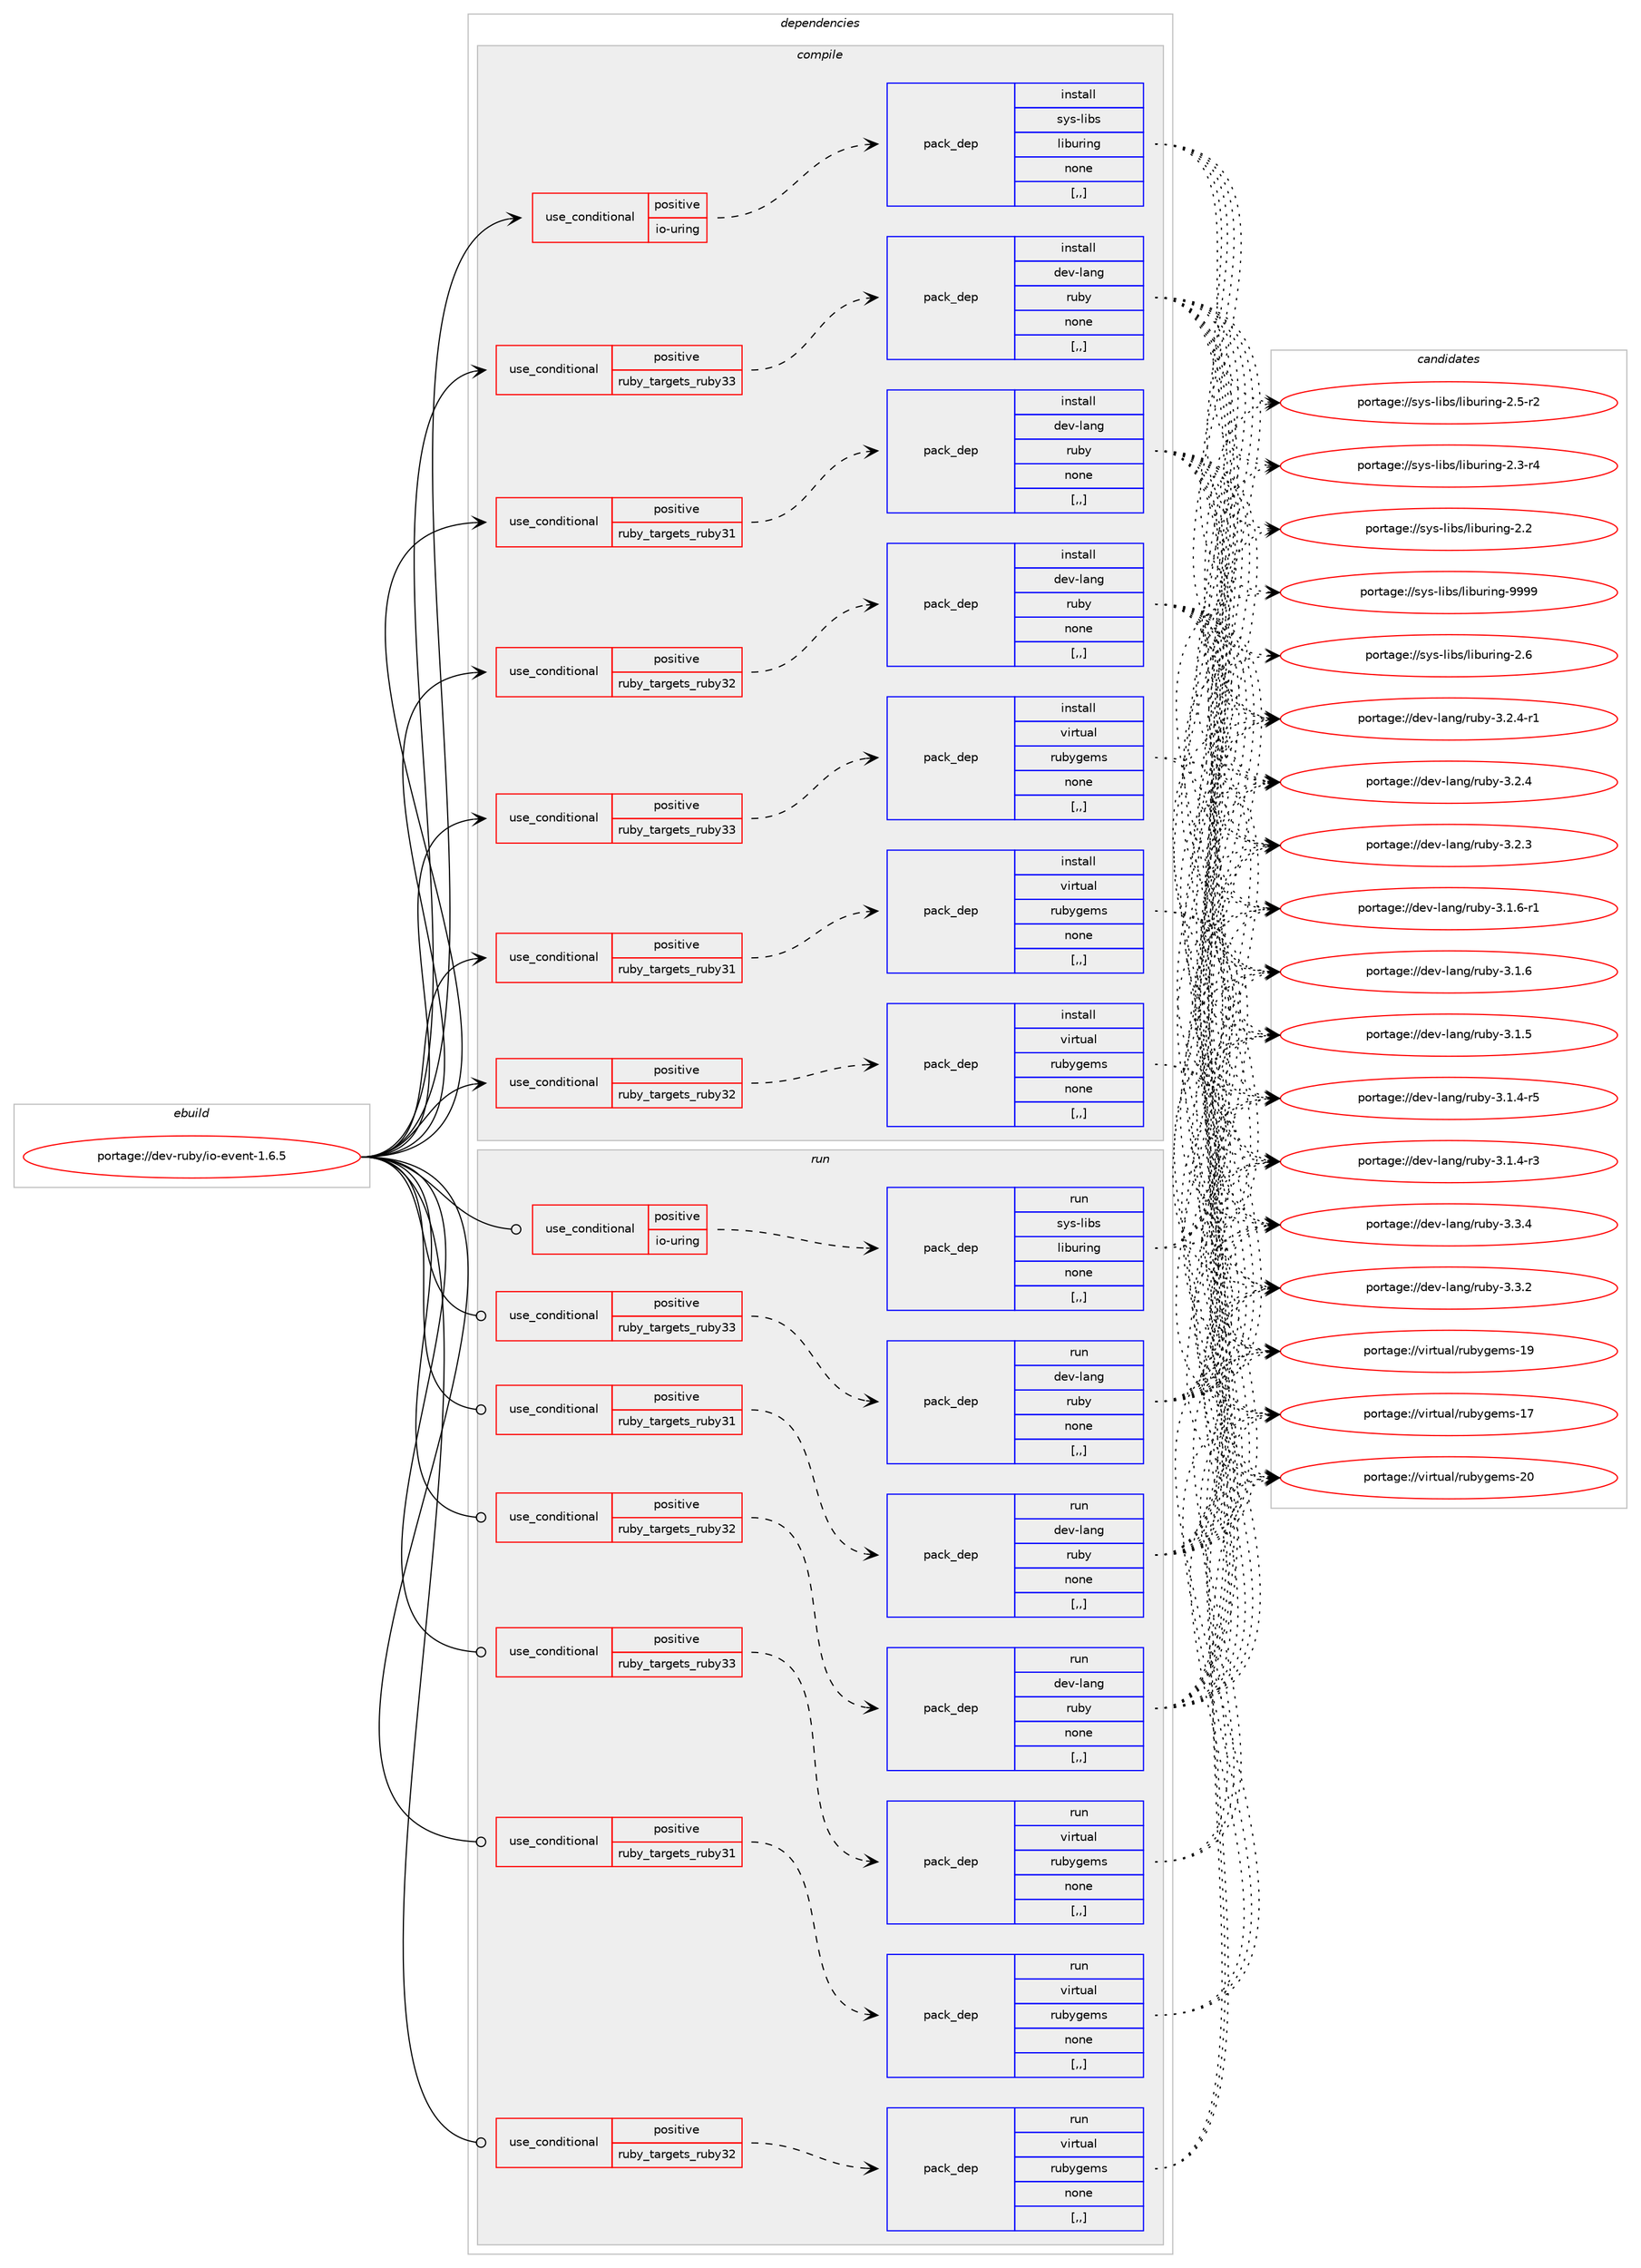 digraph prolog {

# *************
# Graph options
# *************

newrank=true;
concentrate=true;
compound=true;
graph [rankdir=LR,fontname=Helvetica,fontsize=10,ranksep=1.5];#, ranksep=2.5, nodesep=0.2];
edge  [arrowhead=vee];
node  [fontname=Helvetica,fontsize=10];

# **********
# The ebuild
# **********

subgraph cluster_leftcol {
color=gray;
label=<<i>ebuild</i>>;
id [label="portage://dev-ruby/io-event-1.6.5", color=red, width=4, href="../dev-ruby/io-event-1.6.5.svg"];
}

# ****************
# The dependencies
# ****************

subgraph cluster_midcol {
color=gray;
label=<<i>dependencies</i>>;
subgraph cluster_compile {
fillcolor="#eeeeee";
style=filled;
label=<<i>compile</i>>;
subgraph cond49156 {
dependency186690 [label=<<TABLE BORDER="0" CELLBORDER="1" CELLSPACING="0" CELLPADDING="4"><TR><TD ROWSPAN="3" CELLPADDING="10">use_conditional</TD></TR><TR><TD>positive</TD></TR><TR><TD>io-uring</TD></TR></TABLE>>, shape=none, color=red];
subgraph pack136202 {
dependency186691 [label=<<TABLE BORDER="0" CELLBORDER="1" CELLSPACING="0" CELLPADDING="4" WIDTH="220"><TR><TD ROWSPAN="6" CELLPADDING="30">pack_dep</TD></TR><TR><TD WIDTH="110">install</TD></TR><TR><TD>sys-libs</TD></TR><TR><TD>liburing</TD></TR><TR><TD>none</TD></TR><TR><TD>[,,]</TD></TR></TABLE>>, shape=none, color=blue];
}
dependency186690:e -> dependency186691:w [weight=20,style="dashed",arrowhead="vee"];
}
id:e -> dependency186690:w [weight=20,style="solid",arrowhead="vee"];
subgraph cond49157 {
dependency186692 [label=<<TABLE BORDER="0" CELLBORDER="1" CELLSPACING="0" CELLPADDING="4"><TR><TD ROWSPAN="3" CELLPADDING="10">use_conditional</TD></TR><TR><TD>positive</TD></TR><TR><TD>ruby_targets_ruby31</TD></TR></TABLE>>, shape=none, color=red];
subgraph pack136203 {
dependency186693 [label=<<TABLE BORDER="0" CELLBORDER="1" CELLSPACING="0" CELLPADDING="4" WIDTH="220"><TR><TD ROWSPAN="6" CELLPADDING="30">pack_dep</TD></TR><TR><TD WIDTH="110">install</TD></TR><TR><TD>dev-lang</TD></TR><TR><TD>ruby</TD></TR><TR><TD>none</TD></TR><TR><TD>[,,]</TD></TR></TABLE>>, shape=none, color=blue];
}
dependency186692:e -> dependency186693:w [weight=20,style="dashed",arrowhead="vee"];
}
id:e -> dependency186692:w [weight=20,style="solid",arrowhead="vee"];
subgraph cond49158 {
dependency186694 [label=<<TABLE BORDER="0" CELLBORDER="1" CELLSPACING="0" CELLPADDING="4"><TR><TD ROWSPAN="3" CELLPADDING="10">use_conditional</TD></TR><TR><TD>positive</TD></TR><TR><TD>ruby_targets_ruby31</TD></TR></TABLE>>, shape=none, color=red];
subgraph pack136204 {
dependency186695 [label=<<TABLE BORDER="0" CELLBORDER="1" CELLSPACING="0" CELLPADDING="4" WIDTH="220"><TR><TD ROWSPAN="6" CELLPADDING="30">pack_dep</TD></TR><TR><TD WIDTH="110">install</TD></TR><TR><TD>virtual</TD></TR><TR><TD>rubygems</TD></TR><TR><TD>none</TD></TR><TR><TD>[,,]</TD></TR></TABLE>>, shape=none, color=blue];
}
dependency186694:e -> dependency186695:w [weight=20,style="dashed",arrowhead="vee"];
}
id:e -> dependency186694:w [weight=20,style="solid",arrowhead="vee"];
subgraph cond49159 {
dependency186696 [label=<<TABLE BORDER="0" CELLBORDER="1" CELLSPACING="0" CELLPADDING="4"><TR><TD ROWSPAN="3" CELLPADDING="10">use_conditional</TD></TR><TR><TD>positive</TD></TR><TR><TD>ruby_targets_ruby32</TD></TR></TABLE>>, shape=none, color=red];
subgraph pack136205 {
dependency186697 [label=<<TABLE BORDER="0" CELLBORDER="1" CELLSPACING="0" CELLPADDING="4" WIDTH="220"><TR><TD ROWSPAN="6" CELLPADDING="30">pack_dep</TD></TR><TR><TD WIDTH="110">install</TD></TR><TR><TD>dev-lang</TD></TR><TR><TD>ruby</TD></TR><TR><TD>none</TD></TR><TR><TD>[,,]</TD></TR></TABLE>>, shape=none, color=blue];
}
dependency186696:e -> dependency186697:w [weight=20,style="dashed",arrowhead="vee"];
}
id:e -> dependency186696:w [weight=20,style="solid",arrowhead="vee"];
subgraph cond49160 {
dependency186698 [label=<<TABLE BORDER="0" CELLBORDER="1" CELLSPACING="0" CELLPADDING="4"><TR><TD ROWSPAN="3" CELLPADDING="10">use_conditional</TD></TR><TR><TD>positive</TD></TR><TR><TD>ruby_targets_ruby32</TD></TR></TABLE>>, shape=none, color=red];
subgraph pack136206 {
dependency186699 [label=<<TABLE BORDER="0" CELLBORDER="1" CELLSPACING="0" CELLPADDING="4" WIDTH="220"><TR><TD ROWSPAN="6" CELLPADDING="30">pack_dep</TD></TR><TR><TD WIDTH="110">install</TD></TR><TR><TD>virtual</TD></TR><TR><TD>rubygems</TD></TR><TR><TD>none</TD></TR><TR><TD>[,,]</TD></TR></TABLE>>, shape=none, color=blue];
}
dependency186698:e -> dependency186699:w [weight=20,style="dashed",arrowhead="vee"];
}
id:e -> dependency186698:w [weight=20,style="solid",arrowhead="vee"];
subgraph cond49161 {
dependency186700 [label=<<TABLE BORDER="0" CELLBORDER="1" CELLSPACING="0" CELLPADDING="4"><TR><TD ROWSPAN="3" CELLPADDING="10">use_conditional</TD></TR><TR><TD>positive</TD></TR><TR><TD>ruby_targets_ruby33</TD></TR></TABLE>>, shape=none, color=red];
subgraph pack136207 {
dependency186701 [label=<<TABLE BORDER="0" CELLBORDER="1" CELLSPACING="0" CELLPADDING="4" WIDTH="220"><TR><TD ROWSPAN="6" CELLPADDING="30">pack_dep</TD></TR><TR><TD WIDTH="110">install</TD></TR><TR><TD>dev-lang</TD></TR><TR><TD>ruby</TD></TR><TR><TD>none</TD></TR><TR><TD>[,,]</TD></TR></TABLE>>, shape=none, color=blue];
}
dependency186700:e -> dependency186701:w [weight=20,style="dashed",arrowhead="vee"];
}
id:e -> dependency186700:w [weight=20,style="solid",arrowhead="vee"];
subgraph cond49162 {
dependency186702 [label=<<TABLE BORDER="0" CELLBORDER="1" CELLSPACING="0" CELLPADDING="4"><TR><TD ROWSPAN="3" CELLPADDING="10">use_conditional</TD></TR><TR><TD>positive</TD></TR><TR><TD>ruby_targets_ruby33</TD></TR></TABLE>>, shape=none, color=red];
subgraph pack136208 {
dependency186703 [label=<<TABLE BORDER="0" CELLBORDER="1" CELLSPACING="0" CELLPADDING="4" WIDTH="220"><TR><TD ROWSPAN="6" CELLPADDING="30">pack_dep</TD></TR><TR><TD WIDTH="110">install</TD></TR><TR><TD>virtual</TD></TR><TR><TD>rubygems</TD></TR><TR><TD>none</TD></TR><TR><TD>[,,]</TD></TR></TABLE>>, shape=none, color=blue];
}
dependency186702:e -> dependency186703:w [weight=20,style="dashed",arrowhead="vee"];
}
id:e -> dependency186702:w [weight=20,style="solid",arrowhead="vee"];
}
subgraph cluster_compileandrun {
fillcolor="#eeeeee";
style=filled;
label=<<i>compile and run</i>>;
}
subgraph cluster_run {
fillcolor="#eeeeee";
style=filled;
label=<<i>run</i>>;
subgraph cond49163 {
dependency186704 [label=<<TABLE BORDER="0" CELLBORDER="1" CELLSPACING="0" CELLPADDING="4"><TR><TD ROWSPAN="3" CELLPADDING="10">use_conditional</TD></TR><TR><TD>positive</TD></TR><TR><TD>io-uring</TD></TR></TABLE>>, shape=none, color=red];
subgraph pack136209 {
dependency186705 [label=<<TABLE BORDER="0" CELLBORDER="1" CELLSPACING="0" CELLPADDING="4" WIDTH="220"><TR><TD ROWSPAN="6" CELLPADDING="30">pack_dep</TD></TR><TR><TD WIDTH="110">run</TD></TR><TR><TD>sys-libs</TD></TR><TR><TD>liburing</TD></TR><TR><TD>none</TD></TR><TR><TD>[,,]</TD></TR></TABLE>>, shape=none, color=blue];
}
dependency186704:e -> dependency186705:w [weight=20,style="dashed",arrowhead="vee"];
}
id:e -> dependency186704:w [weight=20,style="solid",arrowhead="odot"];
subgraph cond49164 {
dependency186706 [label=<<TABLE BORDER="0" CELLBORDER="1" CELLSPACING="0" CELLPADDING="4"><TR><TD ROWSPAN="3" CELLPADDING="10">use_conditional</TD></TR><TR><TD>positive</TD></TR><TR><TD>ruby_targets_ruby31</TD></TR></TABLE>>, shape=none, color=red];
subgraph pack136210 {
dependency186707 [label=<<TABLE BORDER="0" CELLBORDER="1" CELLSPACING="0" CELLPADDING="4" WIDTH="220"><TR><TD ROWSPAN="6" CELLPADDING="30">pack_dep</TD></TR><TR><TD WIDTH="110">run</TD></TR><TR><TD>dev-lang</TD></TR><TR><TD>ruby</TD></TR><TR><TD>none</TD></TR><TR><TD>[,,]</TD></TR></TABLE>>, shape=none, color=blue];
}
dependency186706:e -> dependency186707:w [weight=20,style="dashed",arrowhead="vee"];
}
id:e -> dependency186706:w [weight=20,style="solid",arrowhead="odot"];
subgraph cond49165 {
dependency186708 [label=<<TABLE BORDER="0" CELLBORDER="1" CELLSPACING="0" CELLPADDING="4"><TR><TD ROWSPAN="3" CELLPADDING="10">use_conditional</TD></TR><TR><TD>positive</TD></TR><TR><TD>ruby_targets_ruby31</TD></TR></TABLE>>, shape=none, color=red];
subgraph pack136211 {
dependency186709 [label=<<TABLE BORDER="0" CELLBORDER="1" CELLSPACING="0" CELLPADDING="4" WIDTH="220"><TR><TD ROWSPAN="6" CELLPADDING="30">pack_dep</TD></TR><TR><TD WIDTH="110">run</TD></TR><TR><TD>virtual</TD></TR><TR><TD>rubygems</TD></TR><TR><TD>none</TD></TR><TR><TD>[,,]</TD></TR></TABLE>>, shape=none, color=blue];
}
dependency186708:e -> dependency186709:w [weight=20,style="dashed",arrowhead="vee"];
}
id:e -> dependency186708:w [weight=20,style="solid",arrowhead="odot"];
subgraph cond49166 {
dependency186710 [label=<<TABLE BORDER="0" CELLBORDER="1" CELLSPACING="0" CELLPADDING="4"><TR><TD ROWSPAN="3" CELLPADDING="10">use_conditional</TD></TR><TR><TD>positive</TD></TR><TR><TD>ruby_targets_ruby32</TD></TR></TABLE>>, shape=none, color=red];
subgraph pack136212 {
dependency186711 [label=<<TABLE BORDER="0" CELLBORDER="1" CELLSPACING="0" CELLPADDING="4" WIDTH="220"><TR><TD ROWSPAN="6" CELLPADDING="30">pack_dep</TD></TR><TR><TD WIDTH="110">run</TD></TR><TR><TD>dev-lang</TD></TR><TR><TD>ruby</TD></TR><TR><TD>none</TD></TR><TR><TD>[,,]</TD></TR></TABLE>>, shape=none, color=blue];
}
dependency186710:e -> dependency186711:w [weight=20,style="dashed",arrowhead="vee"];
}
id:e -> dependency186710:w [weight=20,style="solid",arrowhead="odot"];
subgraph cond49167 {
dependency186712 [label=<<TABLE BORDER="0" CELLBORDER="1" CELLSPACING="0" CELLPADDING="4"><TR><TD ROWSPAN="3" CELLPADDING="10">use_conditional</TD></TR><TR><TD>positive</TD></TR><TR><TD>ruby_targets_ruby32</TD></TR></TABLE>>, shape=none, color=red];
subgraph pack136213 {
dependency186713 [label=<<TABLE BORDER="0" CELLBORDER="1" CELLSPACING="0" CELLPADDING="4" WIDTH="220"><TR><TD ROWSPAN="6" CELLPADDING="30">pack_dep</TD></TR><TR><TD WIDTH="110">run</TD></TR><TR><TD>virtual</TD></TR><TR><TD>rubygems</TD></TR><TR><TD>none</TD></TR><TR><TD>[,,]</TD></TR></TABLE>>, shape=none, color=blue];
}
dependency186712:e -> dependency186713:w [weight=20,style="dashed",arrowhead="vee"];
}
id:e -> dependency186712:w [weight=20,style="solid",arrowhead="odot"];
subgraph cond49168 {
dependency186714 [label=<<TABLE BORDER="0" CELLBORDER="1" CELLSPACING="0" CELLPADDING="4"><TR><TD ROWSPAN="3" CELLPADDING="10">use_conditional</TD></TR><TR><TD>positive</TD></TR><TR><TD>ruby_targets_ruby33</TD></TR></TABLE>>, shape=none, color=red];
subgraph pack136214 {
dependency186715 [label=<<TABLE BORDER="0" CELLBORDER="1" CELLSPACING="0" CELLPADDING="4" WIDTH="220"><TR><TD ROWSPAN="6" CELLPADDING="30">pack_dep</TD></TR><TR><TD WIDTH="110">run</TD></TR><TR><TD>dev-lang</TD></TR><TR><TD>ruby</TD></TR><TR><TD>none</TD></TR><TR><TD>[,,]</TD></TR></TABLE>>, shape=none, color=blue];
}
dependency186714:e -> dependency186715:w [weight=20,style="dashed",arrowhead="vee"];
}
id:e -> dependency186714:w [weight=20,style="solid",arrowhead="odot"];
subgraph cond49169 {
dependency186716 [label=<<TABLE BORDER="0" CELLBORDER="1" CELLSPACING="0" CELLPADDING="4"><TR><TD ROWSPAN="3" CELLPADDING="10">use_conditional</TD></TR><TR><TD>positive</TD></TR><TR><TD>ruby_targets_ruby33</TD></TR></TABLE>>, shape=none, color=red];
subgraph pack136215 {
dependency186717 [label=<<TABLE BORDER="0" CELLBORDER="1" CELLSPACING="0" CELLPADDING="4" WIDTH="220"><TR><TD ROWSPAN="6" CELLPADDING="30">pack_dep</TD></TR><TR><TD WIDTH="110">run</TD></TR><TR><TD>virtual</TD></TR><TR><TD>rubygems</TD></TR><TR><TD>none</TD></TR><TR><TD>[,,]</TD></TR></TABLE>>, shape=none, color=blue];
}
dependency186716:e -> dependency186717:w [weight=20,style="dashed",arrowhead="vee"];
}
id:e -> dependency186716:w [weight=20,style="solid",arrowhead="odot"];
}
}

# **************
# The candidates
# **************

subgraph cluster_choices {
rank=same;
color=gray;
label=<<i>candidates</i>>;

subgraph choice136202 {
color=black;
nodesep=1;
choice115121115451081059811547108105981171141051101034557575757 [label="portage://sys-libs/liburing-9999", color=red, width=4,href="../sys-libs/liburing-9999.svg"];
choice1151211154510810598115471081059811711410511010345504654 [label="portage://sys-libs/liburing-2.6", color=red, width=4,href="../sys-libs/liburing-2.6.svg"];
choice11512111545108105981154710810598117114105110103455046534511450 [label="portage://sys-libs/liburing-2.5-r2", color=red, width=4,href="../sys-libs/liburing-2.5-r2.svg"];
choice11512111545108105981154710810598117114105110103455046514511452 [label="portage://sys-libs/liburing-2.3-r4", color=red, width=4,href="../sys-libs/liburing-2.3-r4.svg"];
choice1151211154510810598115471081059811711410511010345504650 [label="portage://sys-libs/liburing-2.2", color=red, width=4,href="../sys-libs/liburing-2.2.svg"];
dependency186691:e -> choice115121115451081059811547108105981171141051101034557575757:w [style=dotted,weight="100"];
dependency186691:e -> choice1151211154510810598115471081059811711410511010345504654:w [style=dotted,weight="100"];
dependency186691:e -> choice11512111545108105981154710810598117114105110103455046534511450:w [style=dotted,weight="100"];
dependency186691:e -> choice11512111545108105981154710810598117114105110103455046514511452:w [style=dotted,weight="100"];
dependency186691:e -> choice1151211154510810598115471081059811711410511010345504650:w [style=dotted,weight="100"];
}
subgraph choice136203 {
color=black;
nodesep=1;
choice10010111845108971101034711411798121455146514652 [label="portage://dev-lang/ruby-3.3.4", color=red, width=4,href="../dev-lang/ruby-3.3.4.svg"];
choice10010111845108971101034711411798121455146514650 [label="portage://dev-lang/ruby-3.3.2", color=red, width=4,href="../dev-lang/ruby-3.3.2.svg"];
choice100101118451089711010347114117981214551465046524511449 [label="portage://dev-lang/ruby-3.2.4-r1", color=red, width=4,href="../dev-lang/ruby-3.2.4-r1.svg"];
choice10010111845108971101034711411798121455146504652 [label="portage://dev-lang/ruby-3.2.4", color=red, width=4,href="../dev-lang/ruby-3.2.4.svg"];
choice10010111845108971101034711411798121455146504651 [label="portage://dev-lang/ruby-3.2.3", color=red, width=4,href="../dev-lang/ruby-3.2.3.svg"];
choice100101118451089711010347114117981214551464946544511449 [label="portage://dev-lang/ruby-3.1.6-r1", color=red, width=4,href="../dev-lang/ruby-3.1.6-r1.svg"];
choice10010111845108971101034711411798121455146494654 [label="portage://dev-lang/ruby-3.1.6", color=red, width=4,href="../dev-lang/ruby-3.1.6.svg"];
choice10010111845108971101034711411798121455146494653 [label="portage://dev-lang/ruby-3.1.5", color=red, width=4,href="../dev-lang/ruby-3.1.5.svg"];
choice100101118451089711010347114117981214551464946524511453 [label="portage://dev-lang/ruby-3.1.4-r5", color=red, width=4,href="../dev-lang/ruby-3.1.4-r5.svg"];
choice100101118451089711010347114117981214551464946524511451 [label="portage://dev-lang/ruby-3.1.4-r3", color=red, width=4,href="../dev-lang/ruby-3.1.4-r3.svg"];
dependency186693:e -> choice10010111845108971101034711411798121455146514652:w [style=dotted,weight="100"];
dependency186693:e -> choice10010111845108971101034711411798121455146514650:w [style=dotted,weight="100"];
dependency186693:e -> choice100101118451089711010347114117981214551465046524511449:w [style=dotted,weight="100"];
dependency186693:e -> choice10010111845108971101034711411798121455146504652:w [style=dotted,weight="100"];
dependency186693:e -> choice10010111845108971101034711411798121455146504651:w [style=dotted,weight="100"];
dependency186693:e -> choice100101118451089711010347114117981214551464946544511449:w [style=dotted,weight="100"];
dependency186693:e -> choice10010111845108971101034711411798121455146494654:w [style=dotted,weight="100"];
dependency186693:e -> choice10010111845108971101034711411798121455146494653:w [style=dotted,weight="100"];
dependency186693:e -> choice100101118451089711010347114117981214551464946524511453:w [style=dotted,weight="100"];
dependency186693:e -> choice100101118451089711010347114117981214551464946524511451:w [style=dotted,weight="100"];
}
subgraph choice136204 {
color=black;
nodesep=1;
choice118105114116117971084711411798121103101109115455048 [label="portage://virtual/rubygems-20", color=red, width=4,href="../virtual/rubygems-20.svg"];
choice118105114116117971084711411798121103101109115454957 [label="portage://virtual/rubygems-19", color=red, width=4,href="../virtual/rubygems-19.svg"];
choice118105114116117971084711411798121103101109115454955 [label="portage://virtual/rubygems-17", color=red, width=4,href="../virtual/rubygems-17.svg"];
dependency186695:e -> choice118105114116117971084711411798121103101109115455048:w [style=dotted,weight="100"];
dependency186695:e -> choice118105114116117971084711411798121103101109115454957:w [style=dotted,weight="100"];
dependency186695:e -> choice118105114116117971084711411798121103101109115454955:w [style=dotted,weight="100"];
}
subgraph choice136205 {
color=black;
nodesep=1;
choice10010111845108971101034711411798121455146514652 [label="portage://dev-lang/ruby-3.3.4", color=red, width=4,href="../dev-lang/ruby-3.3.4.svg"];
choice10010111845108971101034711411798121455146514650 [label="portage://dev-lang/ruby-3.3.2", color=red, width=4,href="../dev-lang/ruby-3.3.2.svg"];
choice100101118451089711010347114117981214551465046524511449 [label="portage://dev-lang/ruby-3.2.4-r1", color=red, width=4,href="../dev-lang/ruby-3.2.4-r1.svg"];
choice10010111845108971101034711411798121455146504652 [label="portage://dev-lang/ruby-3.2.4", color=red, width=4,href="../dev-lang/ruby-3.2.4.svg"];
choice10010111845108971101034711411798121455146504651 [label="portage://dev-lang/ruby-3.2.3", color=red, width=4,href="../dev-lang/ruby-3.2.3.svg"];
choice100101118451089711010347114117981214551464946544511449 [label="portage://dev-lang/ruby-3.1.6-r1", color=red, width=4,href="../dev-lang/ruby-3.1.6-r1.svg"];
choice10010111845108971101034711411798121455146494654 [label="portage://dev-lang/ruby-3.1.6", color=red, width=4,href="../dev-lang/ruby-3.1.6.svg"];
choice10010111845108971101034711411798121455146494653 [label="portage://dev-lang/ruby-3.1.5", color=red, width=4,href="../dev-lang/ruby-3.1.5.svg"];
choice100101118451089711010347114117981214551464946524511453 [label="portage://dev-lang/ruby-3.1.4-r5", color=red, width=4,href="../dev-lang/ruby-3.1.4-r5.svg"];
choice100101118451089711010347114117981214551464946524511451 [label="portage://dev-lang/ruby-3.1.4-r3", color=red, width=4,href="../dev-lang/ruby-3.1.4-r3.svg"];
dependency186697:e -> choice10010111845108971101034711411798121455146514652:w [style=dotted,weight="100"];
dependency186697:e -> choice10010111845108971101034711411798121455146514650:w [style=dotted,weight="100"];
dependency186697:e -> choice100101118451089711010347114117981214551465046524511449:w [style=dotted,weight="100"];
dependency186697:e -> choice10010111845108971101034711411798121455146504652:w [style=dotted,weight="100"];
dependency186697:e -> choice10010111845108971101034711411798121455146504651:w [style=dotted,weight="100"];
dependency186697:e -> choice100101118451089711010347114117981214551464946544511449:w [style=dotted,weight="100"];
dependency186697:e -> choice10010111845108971101034711411798121455146494654:w [style=dotted,weight="100"];
dependency186697:e -> choice10010111845108971101034711411798121455146494653:w [style=dotted,weight="100"];
dependency186697:e -> choice100101118451089711010347114117981214551464946524511453:w [style=dotted,weight="100"];
dependency186697:e -> choice100101118451089711010347114117981214551464946524511451:w [style=dotted,weight="100"];
}
subgraph choice136206 {
color=black;
nodesep=1;
choice118105114116117971084711411798121103101109115455048 [label="portage://virtual/rubygems-20", color=red, width=4,href="../virtual/rubygems-20.svg"];
choice118105114116117971084711411798121103101109115454957 [label="portage://virtual/rubygems-19", color=red, width=4,href="../virtual/rubygems-19.svg"];
choice118105114116117971084711411798121103101109115454955 [label="portage://virtual/rubygems-17", color=red, width=4,href="../virtual/rubygems-17.svg"];
dependency186699:e -> choice118105114116117971084711411798121103101109115455048:w [style=dotted,weight="100"];
dependency186699:e -> choice118105114116117971084711411798121103101109115454957:w [style=dotted,weight="100"];
dependency186699:e -> choice118105114116117971084711411798121103101109115454955:w [style=dotted,weight="100"];
}
subgraph choice136207 {
color=black;
nodesep=1;
choice10010111845108971101034711411798121455146514652 [label="portage://dev-lang/ruby-3.3.4", color=red, width=4,href="../dev-lang/ruby-3.3.4.svg"];
choice10010111845108971101034711411798121455146514650 [label="portage://dev-lang/ruby-3.3.2", color=red, width=4,href="../dev-lang/ruby-3.3.2.svg"];
choice100101118451089711010347114117981214551465046524511449 [label="portage://dev-lang/ruby-3.2.4-r1", color=red, width=4,href="../dev-lang/ruby-3.2.4-r1.svg"];
choice10010111845108971101034711411798121455146504652 [label="portage://dev-lang/ruby-3.2.4", color=red, width=4,href="../dev-lang/ruby-3.2.4.svg"];
choice10010111845108971101034711411798121455146504651 [label="portage://dev-lang/ruby-3.2.3", color=red, width=4,href="../dev-lang/ruby-3.2.3.svg"];
choice100101118451089711010347114117981214551464946544511449 [label="portage://dev-lang/ruby-3.1.6-r1", color=red, width=4,href="../dev-lang/ruby-3.1.6-r1.svg"];
choice10010111845108971101034711411798121455146494654 [label="portage://dev-lang/ruby-3.1.6", color=red, width=4,href="../dev-lang/ruby-3.1.6.svg"];
choice10010111845108971101034711411798121455146494653 [label="portage://dev-lang/ruby-3.1.5", color=red, width=4,href="../dev-lang/ruby-3.1.5.svg"];
choice100101118451089711010347114117981214551464946524511453 [label="portage://dev-lang/ruby-3.1.4-r5", color=red, width=4,href="../dev-lang/ruby-3.1.4-r5.svg"];
choice100101118451089711010347114117981214551464946524511451 [label="portage://dev-lang/ruby-3.1.4-r3", color=red, width=4,href="../dev-lang/ruby-3.1.4-r3.svg"];
dependency186701:e -> choice10010111845108971101034711411798121455146514652:w [style=dotted,weight="100"];
dependency186701:e -> choice10010111845108971101034711411798121455146514650:w [style=dotted,weight="100"];
dependency186701:e -> choice100101118451089711010347114117981214551465046524511449:w [style=dotted,weight="100"];
dependency186701:e -> choice10010111845108971101034711411798121455146504652:w [style=dotted,weight="100"];
dependency186701:e -> choice10010111845108971101034711411798121455146504651:w [style=dotted,weight="100"];
dependency186701:e -> choice100101118451089711010347114117981214551464946544511449:w [style=dotted,weight="100"];
dependency186701:e -> choice10010111845108971101034711411798121455146494654:w [style=dotted,weight="100"];
dependency186701:e -> choice10010111845108971101034711411798121455146494653:w [style=dotted,weight="100"];
dependency186701:e -> choice100101118451089711010347114117981214551464946524511453:w [style=dotted,weight="100"];
dependency186701:e -> choice100101118451089711010347114117981214551464946524511451:w [style=dotted,weight="100"];
}
subgraph choice136208 {
color=black;
nodesep=1;
choice118105114116117971084711411798121103101109115455048 [label="portage://virtual/rubygems-20", color=red, width=4,href="../virtual/rubygems-20.svg"];
choice118105114116117971084711411798121103101109115454957 [label="portage://virtual/rubygems-19", color=red, width=4,href="../virtual/rubygems-19.svg"];
choice118105114116117971084711411798121103101109115454955 [label="portage://virtual/rubygems-17", color=red, width=4,href="../virtual/rubygems-17.svg"];
dependency186703:e -> choice118105114116117971084711411798121103101109115455048:w [style=dotted,weight="100"];
dependency186703:e -> choice118105114116117971084711411798121103101109115454957:w [style=dotted,weight="100"];
dependency186703:e -> choice118105114116117971084711411798121103101109115454955:w [style=dotted,weight="100"];
}
subgraph choice136209 {
color=black;
nodesep=1;
choice115121115451081059811547108105981171141051101034557575757 [label="portage://sys-libs/liburing-9999", color=red, width=4,href="../sys-libs/liburing-9999.svg"];
choice1151211154510810598115471081059811711410511010345504654 [label="portage://sys-libs/liburing-2.6", color=red, width=4,href="../sys-libs/liburing-2.6.svg"];
choice11512111545108105981154710810598117114105110103455046534511450 [label="portage://sys-libs/liburing-2.5-r2", color=red, width=4,href="../sys-libs/liburing-2.5-r2.svg"];
choice11512111545108105981154710810598117114105110103455046514511452 [label="portage://sys-libs/liburing-2.3-r4", color=red, width=4,href="../sys-libs/liburing-2.3-r4.svg"];
choice1151211154510810598115471081059811711410511010345504650 [label="portage://sys-libs/liburing-2.2", color=red, width=4,href="../sys-libs/liburing-2.2.svg"];
dependency186705:e -> choice115121115451081059811547108105981171141051101034557575757:w [style=dotted,weight="100"];
dependency186705:e -> choice1151211154510810598115471081059811711410511010345504654:w [style=dotted,weight="100"];
dependency186705:e -> choice11512111545108105981154710810598117114105110103455046534511450:w [style=dotted,weight="100"];
dependency186705:e -> choice11512111545108105981154710810598117114105110103455046514511452:w [style=dotted,weight="100"];
dependency186705:e -> choice1151211154510810598115471081059811711410511010345504650:w [style=dotted,weight="100"];
}
subgraph choice136210 {
color=black;
nodesep=1;
choice10010111845108971101034711411798121455146514652 [label="portage://dev-lang/ruby-3.3.4", color=red, width=4,href="../dev-lang/ruby-3.3.4.svg"];
choice10010111845108971101034711411798121455146514650 [label="portage://dev-lang/ruby-3.3.2", color=red, width=4,href="../dev-lang/ruby-3.3.2.svg"];
choice100101118451089711010347114117981214551465046524511449 [label="portage://dev-lang/ruby-3.2.4-r1", color=red, width=4,href="../dev-lang/ruby-3.2.4-r1.svg"];
choice10010111845108971101034711411798121455146504652 [label="portage://dev-lang/ruby-3.2.4", color=red, width=4,href="../dev-lang/ruby-3.2.4.svg"];
choice10010111845108971101034711411798121455146504651 [label="portage://dev-lang/ruby-3.2.3", color=red, width=4,href="../dev-lang/ruby-3.2.3.svg"];
choice100101118451089711010347114117981214551464946544511449 [label="portage://dev-lang/ruby-3.1.6-r1", color=red, width=4,href="../dev-lang/ruby-3.1.6-r1.svg"];
choice10010111845108971101034711411798121455146494654 [label="portage://dev-lang/ruby-3.1.6", color=red, width=4,href="../dev-lang/ruby-3.1.6.svg"];
choice10010111845108971101034711411798121455146494653 [label="portage://dev-lang/ruby-3.1.5", color=red, width=4,href="../dev-lang/ruby-3.1.5.svg"];
choice100101118451089711010347114117981214551464946524511453 [label="portage://dev-lang/ruby-3.1.4-r5", color=red, width=4,href="../dev-lang/ruby-3.1.4-r5.svg"];
choice100101118451089711010347114117981214551464946524511451 [label="portage://dev-lang/ruby-3.1.4-r3", color=red, width=4,href="../dev-lang/ruby-3.1.4-r3.svg"];
dependency186707:e -> choice10010111845108971101034711411798121455146514652:w [style=dotted,weight="100"];
dependency186707:e -> choice10010111845108971101034711411798121455146514650:w [style=dotted,weight="100"];
dependency186707:e -> choice100101118451089711010347114117981214551465046524511449:w [style=dotted,weight="100"];
dependency186707:e -> choice10010111845108971101034711411798121455146504652:w [style=dotted,weight="100"];
dependency186707:e -> choice10010111845108971101034711411798121455146504651:w [style=dotted,weight="100"];
dependency186707:e -> choice100101118451089711010347114117981214551464946544511449:w [style=dotted,weight="100"];
dependency186707:e -> choice10010111845108971101034711411798121455146494654:w [style=dotted,weight="100"];
dependency186707:e -> choice10010111845108971101034711411798121455146494653:w [style=dotted,weight="100"];
dependency186707:e -> choice100101118451089711010347114117981214551464946524511453:w [style=dotted,weight="100"];
dependency186707:e -> choice100101118451089711010347114117981214551464946524511451:w [style=dotted,weight="100"];
}
subgraph choice136211 {
color=black;
nodesep=1;
choice118105114116117971084711411798121103101109115455048 [label="portage://virtual/rubygems-20", color=red, width=4,href="../virtual/rubygems-20.svg"];
choice118105114116117971084711411798121103101109115454957 [label="portage://virtual/rubygems-19", color=red, width=4,href="../virtual/rubygems-19.svg"];
choice118105114116117971084711411798121103101109115454955 [label="portage://virtual/rubygems-17", color=red, width=4,href="../virtual/rubygems-17.svg"];
dependency186709:e -> choice118105114116117971084711411798121103101109115455048:w [style=dotted,weight="100"];
dependency186709:e -> choice118105114116117971084711411798121103101109115454957:w [style=dotted,weight="100"];
dependency186709:e -> choice118105114116117971084711411798121103101109115454955:w [style=dotted,weight="100"];
}
subgraph choice136212 {
color=black;
nodesep=1;
choice10010111845108971101034711411798121455146514652 [label="portage://dev-lang/ruby-3.3.4", color=red, width=4,href="../dev-lang/ruby-3.3.4.svg"];
choice10010111845108971101034711411798121455146514650 [label="portage://dev-lang/ruby-3.3.2", color=red, width=4,href="../dev-lang/ruby-3.3.2.svg"];
choice100101118451089711010347114117981214551465046524511449 [label="portage://dev-lang/ruby-3.2.4-r1", color=red, width=4,href="../dev-lang/ruby-3.2.4-r1.svg"];
choice10010111845108971101034711411798121455146504652 [label="portage://dev-lang/ruby-3.2.4", color=red, width=4,href="../dev-lang/ruby-3.2.4.svg"];
choice10010111845108971101034711411798121455146504651 [label="portage://dev-lang/ruby-3.2.3", color=red, width=4,href="../dev-lang/ruby-3.2.3.svg"];
choice100101118451089711010347114117981214551464946544511449 [label="portage://dev-lang/ruby-3.1.6-r1", color=red, width=4,href="../dev-lang/ruby-3.1.6-r1.svg"];
choice10010111845108971101034711411798121455146494654 [label="portage://dev-lang/ruby-3.1.6", color=red, width=4,href="../dev-lang/ruby-3.1.6.svg"];
choice10010111845108971101034711411798121455146494653 [label="portage://dev-lang/ruby-3.1.5", color=red, width=4,href="../dev-lang/ruby-3.1.5.svg"];
choice100101118451089711010347114117981214551464946524511453 [label="portage://dev-lang/ruby-3.1.4-r5", color=red, width=4,href="../dev-lang/ruby-3.1.4-r5.svg"];
choice100101118451089711010347114117981214551464946524511451 [label="portage://dev-lang/ruby-3.1.4-r3", color=red, width=4,href="../dev-lang/ruby-3.1.4-r3.svg"];
dependency186711:e -> choice10010111845108971101034711411798121455146514652:w [style=dotted,weight="100"];
dependency186711:e -> choice10010111845108971101034711411798121455146514650:w [style=dotted,weight="100"];
dependency186711:e -> choice100101118451089711010347114117981214551465046524511449:w [style=dotted,weight="100"];
dependency186711:e -> choice10010111845108971101034711411798121455146504652:w [style=dotted,weight="100"];
dependency186711:e -> choice10010111845108971101034711411798121455146504651:w [style=dotted,weight="100"];
dependency186711:e -> choice100101118451089711010347114117981214551464946544511449:w [style=dotted,weight="100"];
dependency186711:e -> choice10010111845108971101034711411798121455146494654:w [style=dotted,weight="100"];
dependency186711:e -> choice10010111845108971101034711411798121455146494653:w [style=dotted,weight="100"];
dependency186711:e -> choice100101118451089711010347114117981214551464946524511453:w [style=dotted,weight="100"];
dependency186711:e -> choice100101118451089711010347114117981214551464946524511451:w [style=dotted,weight="100"];
}
subgraph choice136213 {
color=black;
nodesep=1;
choice118105114116117971084711411798121103101109115455048 [label="portage://virtual/rubygems-20", color=red, width=4,href="../virtual/rubygems-20.svg"];
choice118105114116117971084711411798121103101109115454957 [label="portage://virtual/rubygems-19", color=red, width=4,href="../virtual/rubygems-19.svg"];
choice118105114116117971084711411798121103101109115454955 [label="portage://virtual/rubygems-17", color=red, width=4,href="../virtual/rubygems-17.svg"];
dependency186713:e -> choice118105114116117971084711411798121103101109115455048:w [style=dotted,weight="100"];
dependency186713:e -> choice118105114116117971084711411798121103101109115454957:w [style=dotted,weight="100"];
dependency186713:e -> choice118105114116117971084711411798121103101109115454955:w [style=dotted,weight="100"];
}
subgraph choice136214 {
color=black;
nodesep=1;
choice10010111845108971101034711411798121455146514652 [label="portage://dev-lang/ruby-3.3.4", color=red, width=4,href="../dev-lang/ruby-3.3.4.svg"];
choice10010111845108971101034711411798121455146514650 [label="portage://dev-lang/ruby-3.3.2", color=red, width=4,href="../dev-lang/ruby-3.3.2.svg"];
choice100101118451089711010347114117981214551465046524511449 [label="portage://dev-lang/ruby-3.2.4-r1", color=red, width=4,href="../dev-lang/ruby-3.2.4-r1.svg"];
choice10010111845108971101034711411798121455146504652 [label="portage://dev-lang/ruby-3.2.4", color=red, width=4,href="../dev-lang/ruby-3.2.4.svg"];
choice10010111845108971101034711411798121455146504651 [label="portage://dev-lang/ruby-3.2.3", color=red, width=4,href="../dev-lang/ruby-3.2.3.svg"];
choice100101118451089711010347114117981214551464946544511449 [label="portage://dev-lang/ruby-3.1.6-r1", color=red, width=4,href="../dev-lang/ruby-3.1.6-r1.svg"];
choice10010111845108971101034711411798121455146494654 [label="portage://dev-lang/ruby-3.1.6", color=red, width=4,href="../dev-lang/ruby-3.1.6.svg"];
choice10010111845108971101034711411798121455146494653 [label="portage://dev-lang/ruby-3.1.5", color=red, width=4,href="../dev-lang/ruby-3.1.5.svg"];
choice100101118451089711010347114117981214551464946524511453 [label="portage://dev-lang/ruby-3.1.4-r5", color=red, width=4,href="../dev-lang/ruby-3.1.4-r5.svg"];
choice100101118451089711010347114117981214551464946524511451 [label="portage://dev-lang/ruby-3.1.4-r3", color=red, width=4,href="../dev-lang/ruby-3.1.4-r3.svg"];
dependency186715:e -> choice10010111845108971101034711411798121455146514652:w [style=dotted,weight="100"];
dependency186715:e -> choice10010111845108971101034711411798121455146514650:w [style=dotted,weight="100"];
dependency186715:e -> choice100101118451089711010347114117981214551465046524511449:w [style=dotted,weight="100"];
dependency186715:e -> choice10010111845108971101034711411798121455146504652:w [style=dotted,weight="100"];
dependency186715:e -> choice10010111845108971101034711411798121455146504651:w [style=dotted,weight="100"];
dependency186715:e -> choice100101118451089711010347114117981214551464946544511449:w [style=dotted,weight="100"];
dependency186715:e -> choice10010111845108971101034711411798121455146494654:w [style=dotted,weight="100"];
dependency186715:e -> choice10010111845108971101034711411798121455146494653:w [style=dotted,weight="100"];
dependency186715:e -> choice100101118451089711010347114117981214551464946524511453:w [style=dotted,weight="100"];
dependency186715:e -> choice100101118451089711010347114117981214551464946524511451:w [style=dotted,weight="100"];
}
subgraph choice136215 {
color=black;
nodesep=1;
choice118105114116117971084711411798121103101109115455048 [label="portage://virtual/rubygems-20", color=red, width=4,href="../virtual/rubygems-20.svg"];
choice118105114116117971084711411798121103101109115454957 [label="portage://virtual/rubygems-19", color=red, width=4,href="../virtual/rubygems-19.svg"];
choice118105114116117971084711411798121103101109115454955 [label="portage://virtual/rubygems-17", color=red, width=4,href="../virtual/rubygems-17.svg"];
dependency186717:e -> choice118105114116117971084711411798121103101109115455048:w [style=dotted,weight="100"];
dependency186717:e -> choice118105114116117971084711411798121103101109115454957:w [style=dotted,weight="100"];
dependency186717:e -> choice118105114116117971084711411798121103101109115454955:w [style=dotted,weight="100"];
}
}

}

